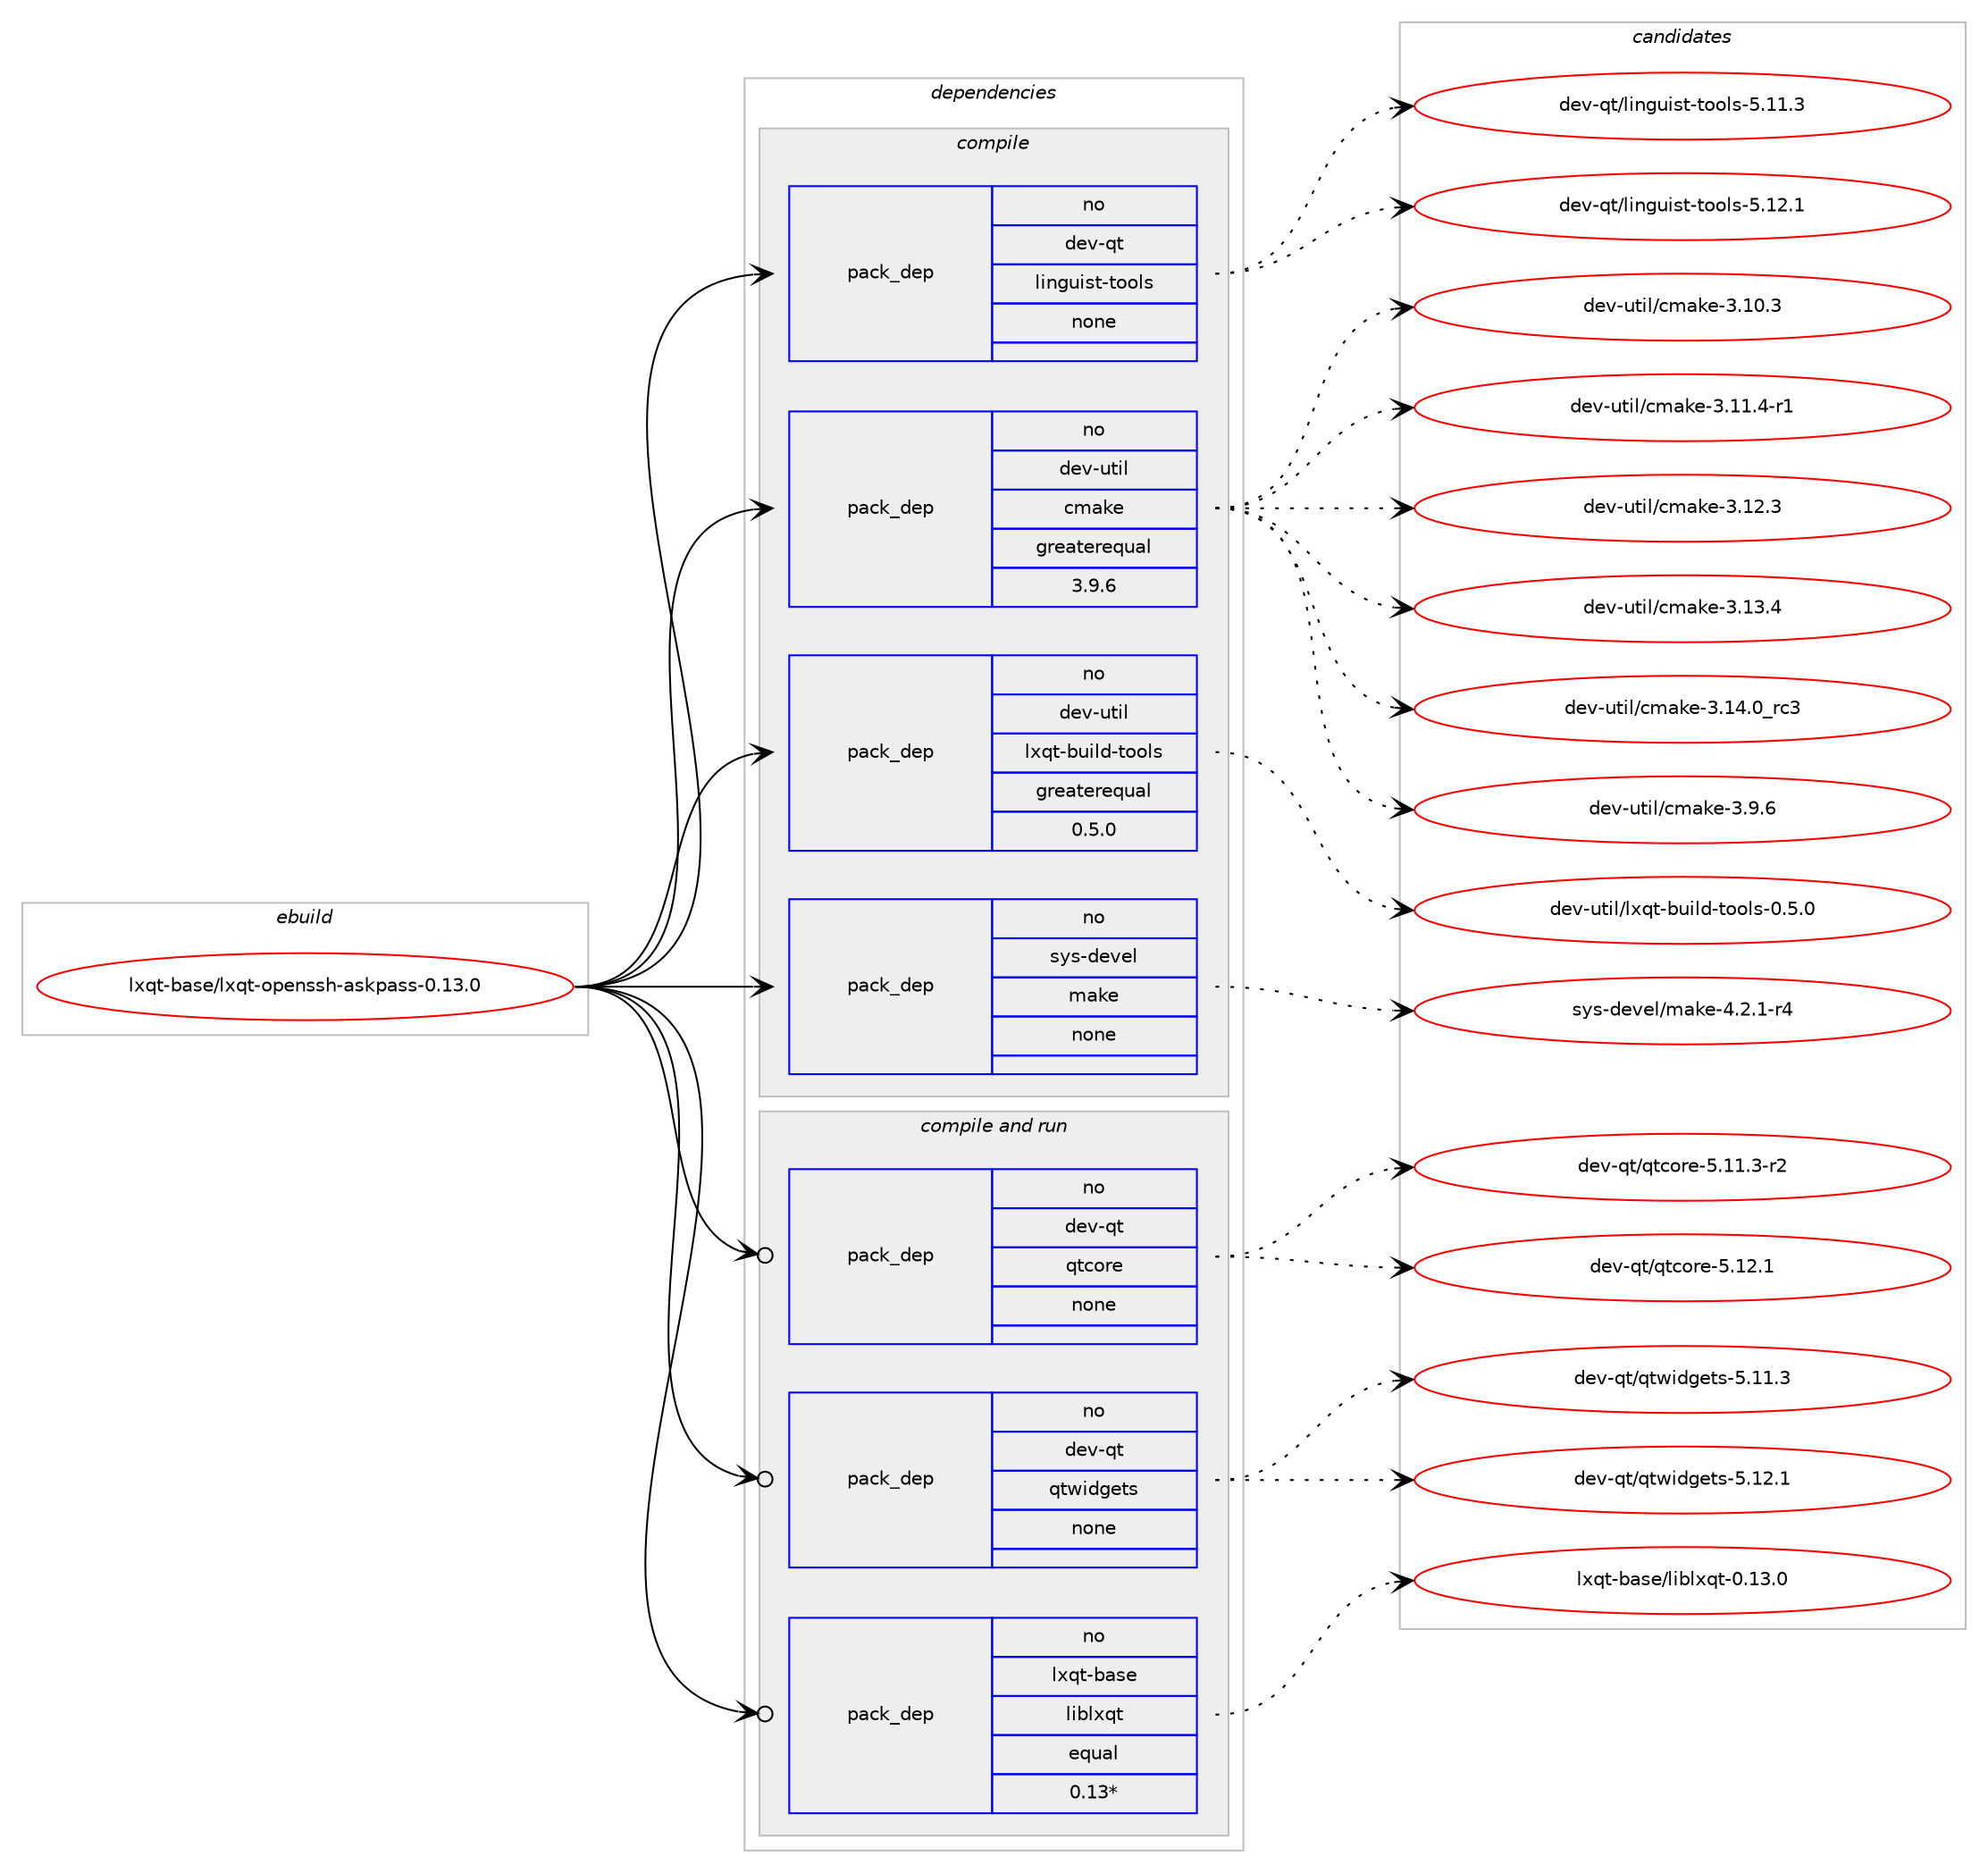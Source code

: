 digraph prolog {

# *************
# Graph options
# *************

newrank=true;
concentrate=true;
compound=true;
graph [rankdir=LR,fontname=Helvetica,fontsize=10,ranksep=1.5];#, ranksep=2.5, nodesep=0.2];
edge  [arrowhead=vee];
node  [fontname=Helvetica,fontsize=10];

# **********
# The ebuild
# **********

subgraph cluster_leftcol {
color=gray;
rank=same;
label=<<i>ebuild</i>>;
id [label="lxqt-base/lxqt-openssh-askpass-0.13.0", color=red, width=4, href="../lxqt-base/lxqt-openssh-askpass-0.13.0.svg"];
}

# ****************
# The dependencies
# ****************

subgraph cluster_midcol {
color=gray;
label=<<i>dependencies</i>>;
subgraph cluster_compile {
fillcolor="#eeeeee";
style=filled;
label=<<i>compile</i>>;
subgraph pack1137669 {
dependency1592926 [label=<<TABLE BORDER="0" CELLBORDER="1" CELLSPACING="0" CELLPADDING="4" WIDTH="220"><TR><TD ROWSPAN="6" CELLPADDING="30">pack_dep</TD></TR><TR><TD WIDTH="110">no</TD></TR><TR><TD>dev-qt</TD></TR><TR><TD>linguist-tools</TD></TR><TR><TD>none</TD></TR><TR><TD></TD></TR></TABLE>>, shape=none, color=blue];
}
id:e -> dependency1592926:w [weight=20,style="solid",arrowhead="vee"];
subgraph pack1137670 {
dependency1592927 [label=<<TABLE BORDER="0" CELLBORDER="1" CELLSPACING="0" CELLPADDING="4" WIDTH="220"><TR><TD ROWSPAN="6" CELLPADDING="30">pack_dep</TD></TR><TR><TD WIDTH="110">no</TD></TR><TR><TD>dev-util</TD></TR><TR><TD>cmake</TD></TR><TR><TD>greaterequal</TD></TR><TR><TD>3.9.6</TD></TR></TABLE>>, shape=none, color=blue];
}
id:e -> dependency1592927:w [weight=20,style="solid",arrowhead="vee"];
subgraph pack1137671 {
dependency1592928 [label=<<TABLE BORDER="0" CELLBORDER="1" CELLSPACING="0" CELLPADDING="4" WIDTH="220"><TR><TD ROWSPAN="6" CELLPADDING="30">pack_dep</TD></TR><TR><TD WIDTH="110">no</TD></TR><TR><TD>dev-util</TD></TR><TR><TD>lxqt-build-tools</TD></TR><TR><TD>greaterequal</TD></TR><TR><TD>0.5.0</TD></TR></TABLE>>, shape=none, color=blue];
}
id:e -> dependency1592928:w [weight=20,style="solid",arrowhead="vee"];
subgraph pack1137672 {
dependency1592929 [label=<<TABLE BORDER="0" CELLBORDER="1" CELLSPACING="0" CELLPADDING="4" WIDTH="220"><TR><TD ROWSPAN="6" CELLPADDING="30">pack_dep</TD></TR><TR><TD WIDTH="110">no</TD></TR><TR><TD>sys-devel</TD></TR><TR><TD>make</TD></TR><TR><TD>none</TD></TR><TR><TD></TD></TR></TABLE>>, shape=none, color=blue];
}
id:e -> dependency1592929:w [weight=20,style="solid",arrowhead="vee"];
}
subgraph cluster_compileandrun {
fillcolor="#eeeeee";
style=filled;
label=<<i>compile and run</i>>;
subgraph pack1137673 {
dependency1592930 [label=<<TABLE BORDER="0" CELLBORDER="1" CELLSPACING="0" CELLPADDING="4" WIDTH="220"><TR><TD ROWSPAN="6" CELLPADDING="30">pack_dep</TD></TR><TR><TD WIDTH="110">no</TD></TR><TR><TD>dev-qt</TD></TR><TR><TD>qtcore</TD></TR><TR><TD>none</TD></TR><TR><TD></TD></TR></TABLE>>, shape=none, color=blue];
}
id:e -> dependency1592930:w [weight=20,style="solid",arrowhead="odotvee"];
subgraph pack1137674 {
dependency1592931 [label=<<TABLE BORDER="0" CELLBORDER="1" CELLSPACING="0" CELLPADDING="4" WIDTH="220"><TR><TD ROWSPAN="6" CELLPADDING="30">pack_dep</TD></TR><TR><TD WIDTH="110">no</TD></TR><TR><TD>dev-qt</TD></TR><TR><TD>qtwidgets</TD></TR><TR><TD>none</TD></TR><TR><TD></TD></TR></TABLE>>, shape=none, color=blue];
}
id:e -> dependency1592931:w [weight=20,style="solid",arrowhead="odotvee"];
subgraph pack1137675 {
dependency1592932 [label=<<TABLE BORDER="0" CELLBORDER="1" CELLSPACING="0" CELLPADDING="4" WIDTH="220"><TR><TD ROWSPAN="6" CELLPADDING="30">pack_dep</TD></TR><TR><TD WIDTH="110">no</TD></TR><TR><TD>lxqt-base</TD></TR><TR><TD>liblxqt</TD></TR><TR><TD>equal</TD></TR><TR><TD>0.13*</TD></TR></TABLE>>, shape=none, color=blue];
}
id:e -> dependency1592932:w [weight=20,style="solid",arrowhead="odotvee"];
}
subgraph cluster_run {
fillcolor="#eeeeee";
style=filled;
label=<<i>run</i>>;
}
}

# **************
# The candidates
# **************

subgraph cluster_choices {
rank=same;
color=gray;
label=<<i>candidates</i>>;

subgraph choice1137669 {
color=black;
nodesep=1;
choice10010111845113116471081051101031171051151164511611111110811545534649494651 [label="dev-qt/linguist-tools-5.11.3", color=red, width=4,href="../dev-qt/linguist-tools-5.11.3.svg"];
choice10010111845113116471081051101031171051151164511611111110811545534649504649 [label="dev-qt/linguist-tools-5.12.1", color=red, width=4,href="../dev-qt/linguist-tools-5.12.1.svg"];
dependency1592926:e -> choice10010111845113116471081051101031171051151164511611111110811545534649494651:w [style=dotted,weight="100"];
dependency1592926:e -> choice10010111845113116471081051101031171051151164511611111110811545534649504649:w [style=dotted,weight="100"];
}
subgraph choice1137670 {
color=black;
nodesep=1;
choice1001011184511711610510847991099710710145514649484651 [label="dev-util/cmake-3.10.3", color=red, width=4,href="../dev-util/cmake-3.10.3.svg"];
choice10010111845117116105108479910997107101455146494946524511449 [label="dev-util/cmake-3.11.4-r1", color=red, width=4,href="../dev-util/cmake-3.11.4-r1.svg"];
choice1001011184511711610510847991099710710145514649504651 [label="dev-util/cmake-3.12.3", color=red, width=4,href="../dev-util/cmake-3.12.3.svg"];
choice1001011184511711610510847991099710710145514649514652 [label="dev-util/cmake-3.13.4", color=red, width=4,href="../dev-util/cmake-3.13.4.svg"];
choice1001011184511711610510847991099710710145514649524648951149951 [label="dev-util/cmake-3.14.0_rc3", color=red, width=4,href="../dev-util/cmake-3.14.0_rc3.svg"];
choice10010111845117116105108479910997107101455146574654 [label="dev-util/cmake-3.9.6", color=red, width=4,href="../dev-util/cmake-3.9.6.svg"];
dependency1592927:e -> choice1001011184511711610510847991099710710145514649484651:w [style=dotted,weight="100"];
dependency1592927:e -> choice10010111845117116105108479910997107101455146494946524511449:w [style=dotted,weight="100"];
dependency1592927:e -> choice1001011184511711610510847991099710710145514649504651:w [style=dotted,weight="100"];
dependency1592927:e -> choice1001011184511711610510847991099710710145514649514652:w [style=dotted,weight="100"];
dependency1592927:e -> choice1001011184511711610510847991099710710145514649524648951149951:w [style=dotted,weight="100"];
dependency1592927:e -> choice10010111845117116105108479910997107101455146574654:w [style=dotted,weight="100"];
}
subgraph choice1137671 {
color=black;
nodesep=1;
choice1001011184511711610510847108120113116459811710510810045116111111108115454846534648 [label="dev-util/lxqt-build-tools-0.5.0", color=red, width=4,href="../dev-util/lxqt-build-tools-0.5.0.svg"];
dependency1592928:e -> choice1001011184511711610510847108120113116459811710510810045116111111108115454846534648:w [style=dotted,weight="100"];
}
subgraph choice1137672 {
color=black;
nodesep=1;
choice1151211154510010111810110847109971071014552465046494511452 [label="sys-devel/make-4.2.1-r4", color=red, width=4,href="../sys-devel/make-4.2.1-r4.svg"];
dependency1592929:e -> choice1151211154510010111810110847109971071014552465046494511452:w [style=dotted,weight="100"];
}
subgraph choice1137673 {
color=black;
nodesep=1;
choice100101118451131164711311699111114101455346494946514511450 [label="dev-qt/qtcore-5.11.3-r2", color=red, width=4,href="../dev-qt/qtcore-5.11.3-r2.svg"];
choice10010111845113116471131169911111410145534649504649 [label="dev-qt/qtcore-5.12.1", color=red, width=4,href="../dev-qt/qtcore-5.12.1.svg"];
dependency1592930:e -> choice100101118451131164711311699111114101455346494946514511450:w [style=dotted,weight="100"];
dependency1592930:e -> choice10010111845113116471131169911111410145534649504649:w [style=dotted,weight="100"];
}
subgraph choice1137674 {
color=black;
nodesep=1;
choice100101118451131164711311611910510010310111611545534649494651 [label="dev-qt/qtwidgets-5.11.3", color=red, width=4,href="../dev-qt/qtwidgets-5.11.3.svg"];
choice100101118451131164711311611910510010310111611545534649504649 [label="dev-qt/qtwidgets-5.12.1", color=red, width=4,href="../dev-qt/qtwidgets-5.12.1.svg"];
dependency1592931:e -> choice100101118451131164711311611910510010310111611545534649494651:w [style=dotted,weight="100"];
dependency1592931:e -> choice100101118451131164711311611910510010310111611545534649504649:w [style=dotted,weight="100"];
}
subgraph choice1137675 {
color=black;
nodesep=1;
choice108120113116459897115101471081059810812011311645484649514648 [label="lxqt-base/liblxqt-0.13.0", color=red, width=4,href="../lxqt-base/liblxqt-0.13.0.svg"];
dependency1592932:e -> choice108120113116459897115101471081059810812011311645484649514648:w [style=dotted,weight="100"];
}
}

}
